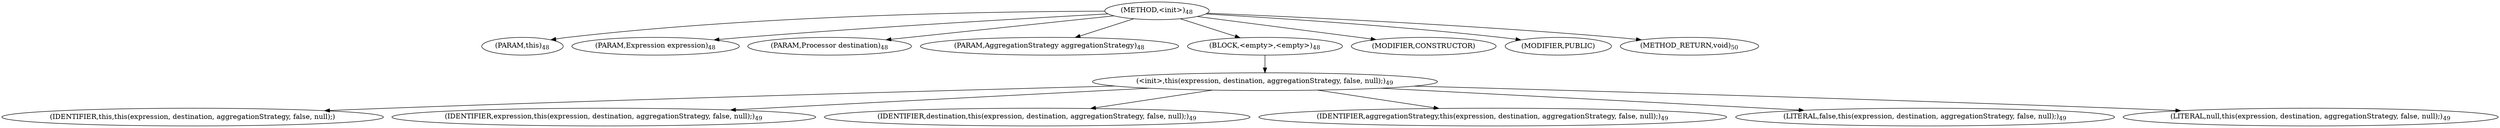 digraph "&lt;init&gt;" {  
"31" [label = <(METHOD,&lt;init&gt;)<SUB>48</SUB>> ]
"4" [label = <(PARAM,this)<SUB>48</SUB>> ]
"32" [label = <(PARAM,Expression expression)<SUB>48</SUB>> ]
"33" [label = <(PARAM,Processor destination)<SUB>48</SUB>> ]
"34" [label = <(PARAM,AggregationStrategy aggregationStrategy)<SUB>48</SUB>> ]
"35" [label = <(BLOCK,&lt;empty&gt;,&lt;empty&gt;)<SUB>48</SUB>> ]
"36" [label = <(&lt;init&gt;,this(expression, destination, aggregationStrategy, false, null);)<SUB>49</SUB>> ]
"3" [label = <(IDENTIFIER,this,this(expression, destination, aggregationStrategy, false, null);)> ]
"37" [label = <(IDENTIFIER,expression,this(expression, destination, aggregationStrategy, false, null);)<SUB>49</SUB>> ]
"38" [label = <(IDENTIFIER,destination,this(expression, destination, aggregationStrategy, false, null);)<SUB>49</SUB>> ]
"39" [label = <(IDENTIFIER,aggregationStrategy,this(expression, destination, aggregationStrategy, false, null);)<SUB>49</SUB>> ]
"40" [label = <(LITERAL,false,this(expression, destination, aggregationStrategy, false, null);)<SUB>49</SUB>> ]
"41" [label = <(LITERAL,null,this(expression, destination, aggregationStrategy, false, null);)<SUB>49</SUB>> ]
"42" [label = <(MODIFIER,CONSTRUCTOR)> ]
"43" [label = <(MODIFIER,PUBLIC)> ]
"44" [label = <(METHOD_RETURN,void)<SUB>50</SUB>> ]
  "31" -> "4" 
  "31" -> "32" 
  "31" -> "33" 
  "31" -> "34" 
  "31" -> "35" 
  "31" -> "42" 
  "31" -> "43" 
  "31" -> "44" 
  "35" -> "36" 
  "36" -> "3" 
  "36" -> "37" 
  "36" -> "38" 
  "36" -> "39" 
  "36" -> "40" 
  "36" -> "41" 
}
